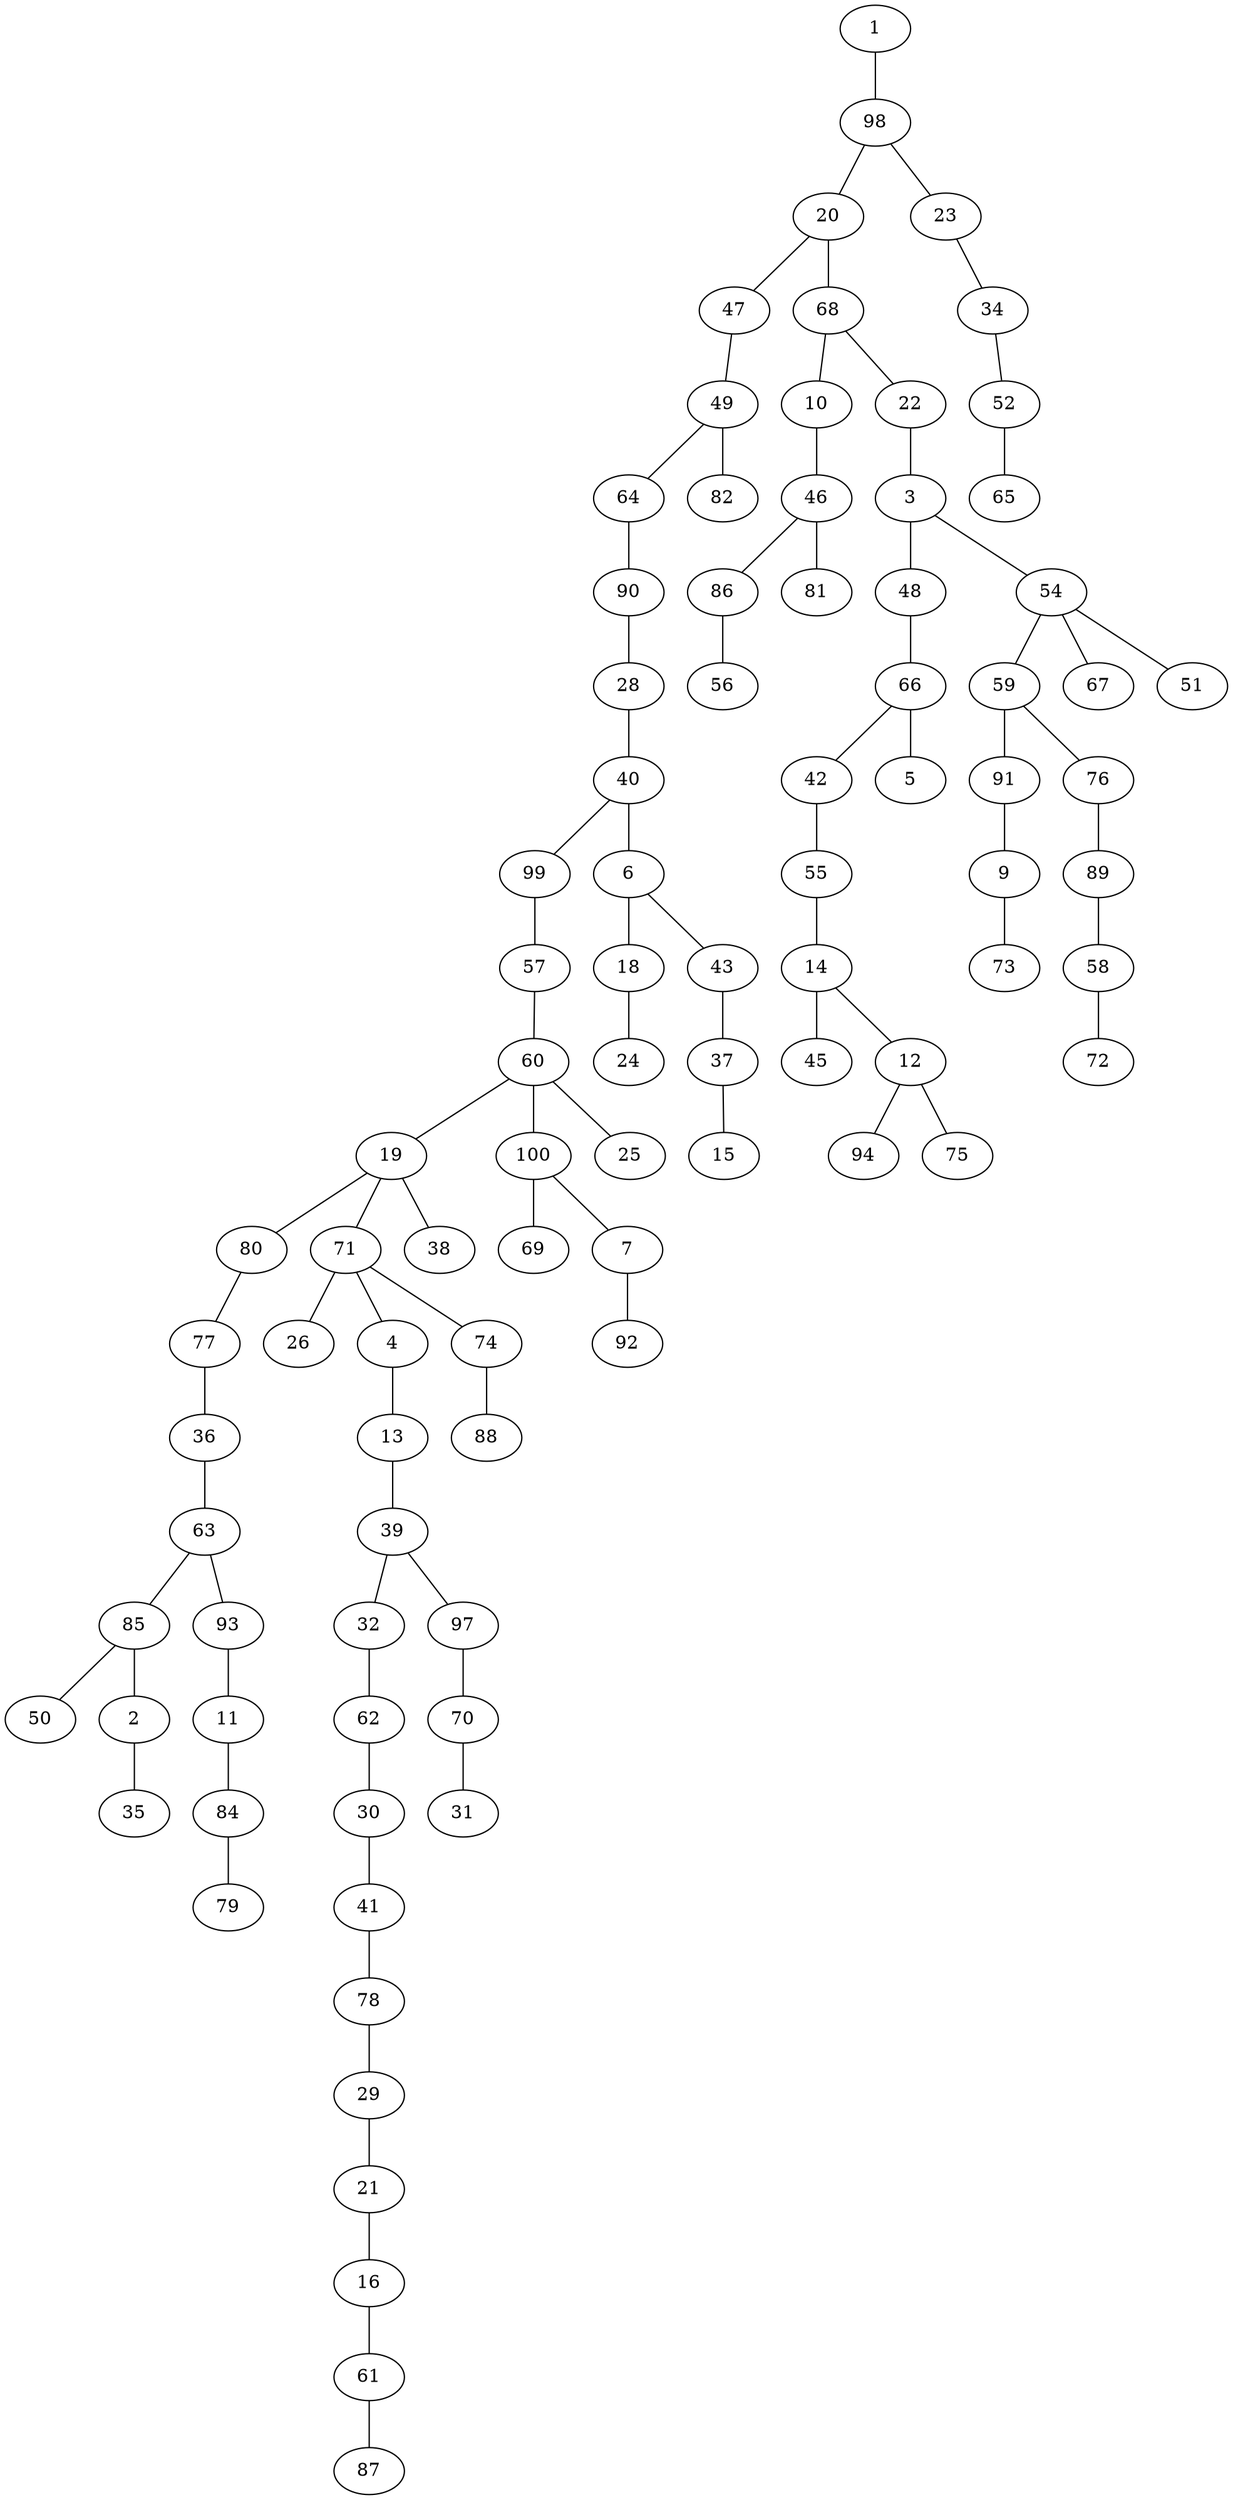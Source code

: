 // Nodes
graph {
		1 -- 98
		98 -- 20
		20 -- 47
		47 -- 49
		49 -- 64
		64 -- 90
		90 -- 28
		28 -- 40
		40 -- 99
		99 -- 57
		57 -- 60
		60 -- 19
		19 -- 80
		80 -- 77
		77 -- 36
		36 -- 63
		63 -- 85
		85 -- 50
		20 -- 68
		68 -- 10
		10 -- 46
		46 -- 86
		86 -- 56
		68 -- 22
		22 -- 3
		3 -- 48
		48 -- 66
		66 -- 42
		42 -- 55
		55 -- 14
		14 -- 45
		40 -- 6
		63 -- 93
		93 -- 11
		11 -- 84
		84 -- 79
		85 -- 2
		3 -- 54
		54 -- 59
		59 -- 91
		91 -- 9
		9 -- 73
		19 -- 71
		71 -- 26
		54 -- 67
		71 -- 4
		4 -- 13
		13 -- 39
		2 -- 35
		39 -- 32
		32 -- 62
		62 -- 30
		30 -- 41
		41 -- 78
		78 -- 29
		29 -- 21
		98 -- 23
		23 -- 34
		6 -- 18
		21 -- 16
		16 -- 61
		61 -- 87
		59 -- 76
		46 -- 81
		14 -- 12
		12 -- 94
		18 -- 24
		19 -- 38
		60 -- 100
		100 -- 69
		71 -- 74
		74 -- 88
		49 -- 82
		60 -- 25
		76 -- 89
		89 -- 58
		58 -- 72
		12 -- 75
		54 -- 51
		6 -- 43
		43 -- 37
		37 -- 15
		66 -- 5
		100 -- 7
		7 -- 92
		34 -- 52
		52 -- 65
		39 -- 97
		97 -- 70
		70 -- 31
}